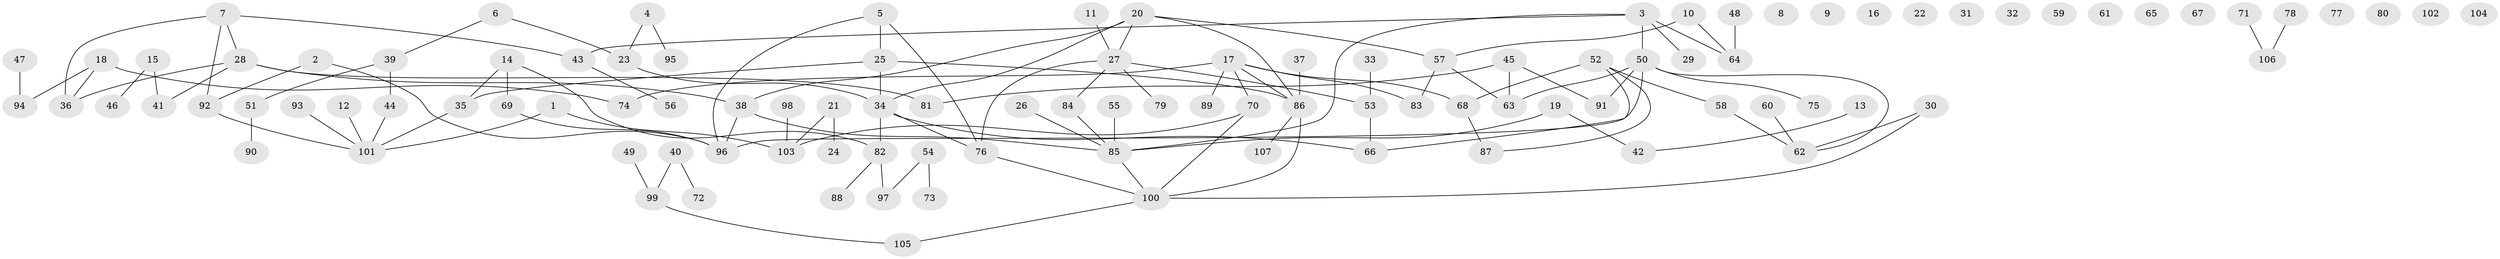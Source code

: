 // coarse degree distribution, {2: 0.11538461538461539, 7: 0.057692307692307696, 6: 0.057692307692307696, 0: 0.2692307692307692, 4: 0.019230769230769232, 10: 0.019230769230769232, 1: 0.34615384615384615, 5: 0.019230769230769232, 8: 0.019230769230769232, 3: 0.07692307692307693}
// Generated by graph-tools (version 1.1) at 2025/16/03/04/25 18:16:30]
// undirected, 107 vertices, 119 edges
graph export_dot {
graph [start="1"]
  node [color=gray90,style=filled];
  1;
  2;
  3;
  4;
  5;
  6;
  7;
  8;
  9;
  10;
  11;
  12;
  13;
  14;
  15;
  16;
  17;
  18;
  19;
  20;
  21;
  22;
  23;
  24;
  25;
  26;
  27;
  28;
  29;
  30;
  31;
  32;
  33;
  34;
  35;
  36;
  37;
  38;
  39;
  40;
  41;
  42;
  43;
  44;
  45;
  46;
  47;
  48;
  49;
  50;
  51;
  52;
  53;
  54;
  55;
  56;
  57;
  58;
  59;
  60;
  61;
  62;
  63;
  64;
  65;
  66;
  67;
  68;
  69;
  70;
  71;
  72;
  73;
  74;
  75;
  76;
  77;
  78;
  79;
  80;
  81;
  82;
  83;
  84;
  85;
  86;
  87;
  88;
  89;
  90;
  91;
  92;
  93;
  94;
  95;
  96;
  97;
  98;
  99;
  100;
  101;
  102;
  103;
  104;
  105;
  106;
  107;
  1 -- 101;
  1 -- 103;
  2 -- 92;
  2 -- 96;
  3 -- 29;
  3 -- 43;
  3 -- 50;
  3 -- 64;
  3 -- 85;
  4 -- 23;
  4 -- 95;
  5 -- 25;
  5 -- 76;
  5 -- 96;
  6 -- 23;
  6 -- 39;
  7 -- 28;
  7 -- 36;
  7 -- 43;
  7 -- 92;
  10 -- 57;
  10 -- 64;
  11 -- 27;
  12 -- 101;
  13 -- 42;
  14 -- 35;
  14 -- 69;
  14 -- 82;
  15 -- 41;
  15 -- 46;
  17 -- 68;
  17 -- 70;
  17 -- 74;
  17 -- 83;
  17 -- 86;
  17 -- 89;
  18 -- 36;
  18 -- 74;
  18 -- 94;
  19 -- 42;
  19 -- 85;
  20 -- 27;
  20 -- 34;
  20 -- 38;
  20 -- 57;
  20 -- 86;
  21 -- 24;
  21 -- 103;
  23 -- 34;
  25 -- 34;
  25 -- 35;
  25 -- 86;
  26 -- 85;
  27 -- 53;
  27 -- 76;
  27 -- 79;
  27 -- 84;
  28 -- 36;
  28 -- 38;
  28 -- 41;
  28 -- 81;
  30 -- 62;
  30 -- 100;
  33 -- 53;
  34 -- 66;
  34 -- 76;
  34 -- 82;
  35 -- 101;
  37 -- 86;
  38 -- 85;
  38 -- 96;
  39 -- 44;
  39 -- 51;
  40 -- 72;
  40 -- 99;
  43 -- 56;
  44 -- 101;
  45 -- 63;
  45 -- 81;
  45 -- 91;
  47 -- 94;
  48 -- 64;
  49 -- 99;
  50 -- 62;
  50 -- 63;
  50 -- 75;
  50 -- 91;
  50 -- 96;
  51 -- 90;
  52 -- 58;
  52 -- 66;
  52 -- 68;
  52 -- 87;
  53 -- 66;
  54 -- 73;
  54 -- 97;
  55 -- 85;
  57 -- 63;
  57 -- 83;
  58 -- 62;
  60 -- 62;
  68 -- 87;
  69 -- 96;
  70 -- 100;
  70 -- 103;
  71 -- 106;
  76 -- 100;
  78 -- 106;
  82 -- 88;
  82 -- 97;
  84 -- 85;
  85 -- 100;
  86 -- 100;
  86 -- 107;
  92 -- 101;
  93 -- 101;
  98 -- 103;
  99 -- 105;
  100 -- 105;
}

